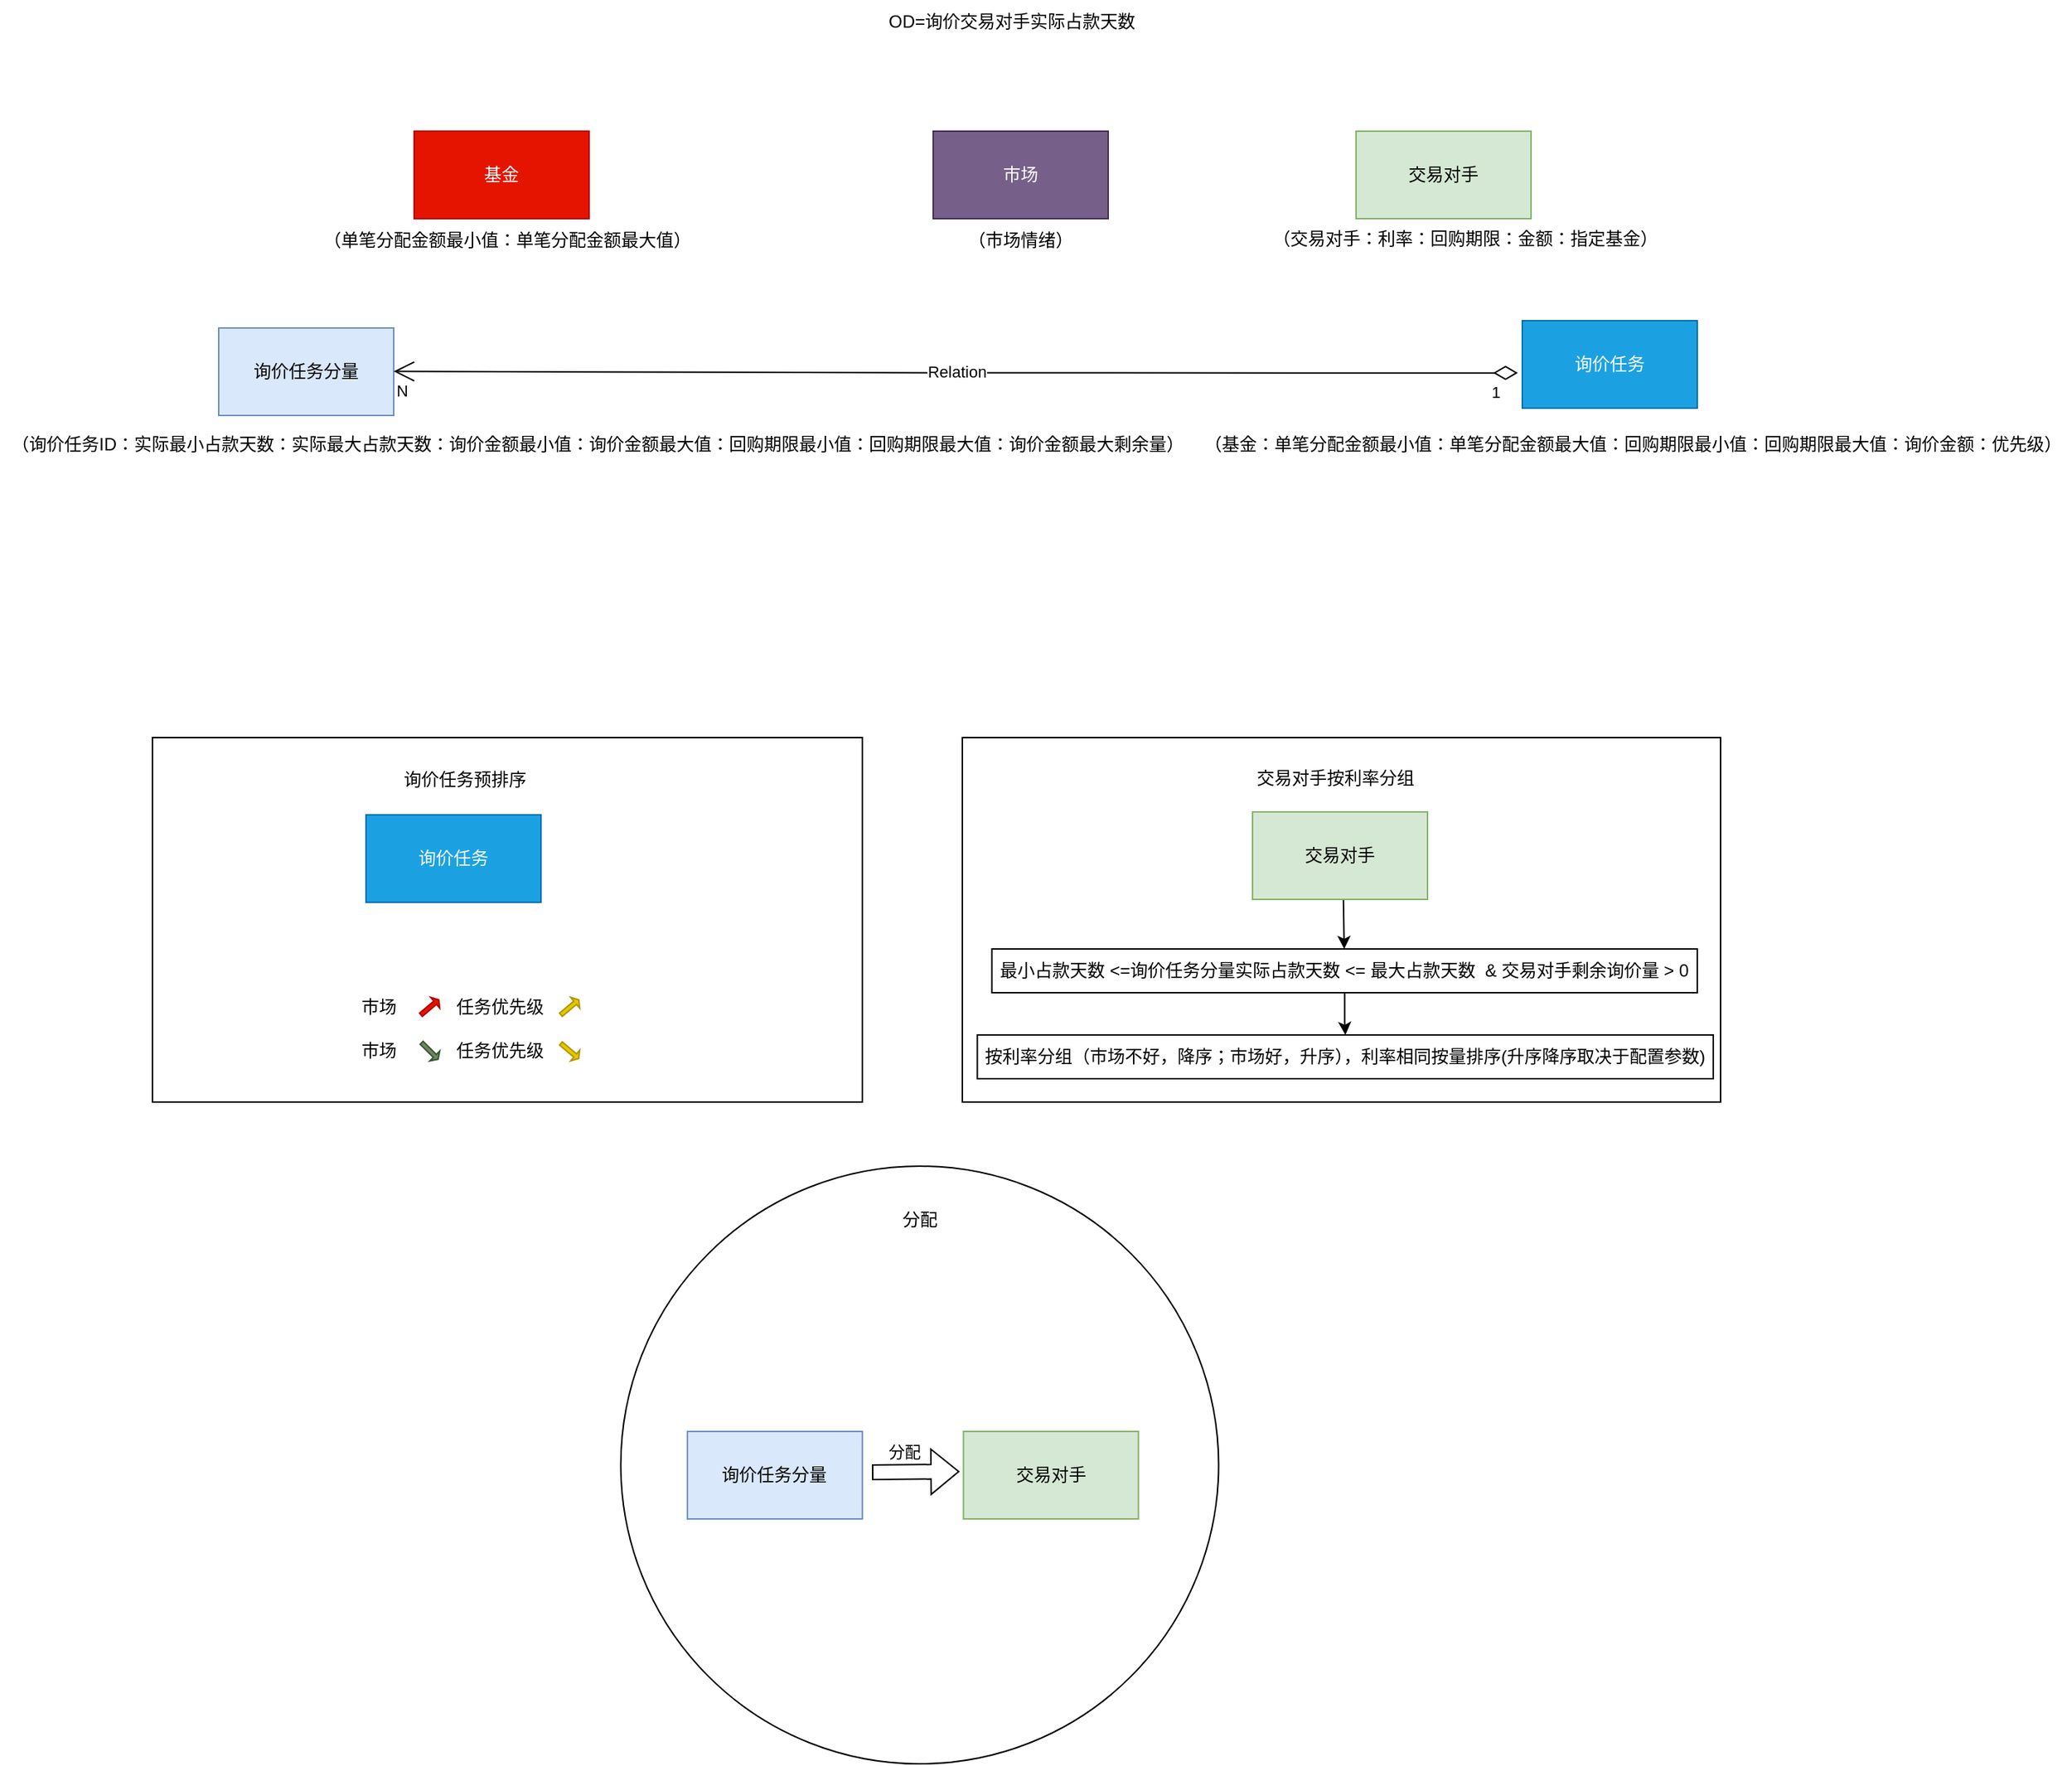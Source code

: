 <mxfile version="22.1.5" type="github">
  <diagram name="第 1 页" id="x_bTeJKKa33n8SwNwRoZ">
    <mxGraphModel dx="3420" dy="1398" grid="1" gridSize="10" guides="1" tooltips="1" connect="1" arrows="1" fold="1" page="1" pageScale="1" pageWidth="827" pageHeight="1169" math="0" shadow="0">
      <root>
        <mxCell id="0" />
        <mxCell id="1" parent="0" />
        <mxCell id="2GEq1PoEQ-k3sV7N7Tw6-13" value="" style="rounded=0;whiteSpace=wrap;html=1;fillColor=none;" vertex="1" parent="1">
          <mxGeometry x="490" y="576" width="520" height="250" as="geometry" />
        </mxCell>
        <mxCell id="2GEq1PoEQ-k3sV7N7Tw6-2" value="" style="rounded=0;whiteSpace=wrap;html=1;fillColor=none;" vertex="1" parent="1">
          <mxGeometry x="-65.41" y="576" width="486.82" height="250" as="geometry" />
        </mxCell>
        <mxCell id="mna81Xxy5MV_5b3Kb8om-2" value="OD=询价交易对手实际占款天数&lt;br&gt;" style="text;html=1;strokeColor=none;fillColor=none;align=center;verticalAlign=middle;whiteSpace=wrap;rounded=0;" parent="1" vertex="1">
          <mxGeometry x="414" y="70" width="220" height="30" as="geometry" />
        </mxCell>
        <mxCell id="mna81Xxy5MV_5b3Kb8om-30" value="基金" style="rounded=0;whiteSpace=wrap;html=1;fillColor=#e51400;fontColor=#ffffff;strokeColor=#B20000;" parent="1" vertex="1">
          <mxGeometry x="114" y="160" width="120" height="60" as="geometry" />
        </mxCell>
        <mxCell id="mna81Xxy5MV_5b3Kb8om-31" value="市场" style="rounded=0;whiteSpace=wrap;html=1;fillColor=#76608a;fontColor=#ffffff;strokeColor=#432D57;" parent="1" vertex="1">
          <mxGeometry x="470" y="160" width="120" height="60" as="geometry" />
        </mxCell>
        <mxCell id="mna81Xxy5MV_5b3Kb8om-32" value="（市场情绪）" style="text;html=1;strokeColor=none;fillColor=none;align=center;verticalAlign=middle;whiteSpace=wrap;rounded=0;" parent="1" vertex="1">
          <mxGeometry x="490" y="220" width="80" height="30" as="geometry" />
        </mxCell>
        <mxCell id="mna81Xxy5MV_5b3Kb8om-35" value="（单笔分配金额最小值：单笔分配金额最大值）" style="text;html=1;strokeColor=none;fillColor=none;align=center;verticalAlign=middle;whiteSpace=wrap;rounded=0;" parent="1" vertex="1">
          <mxGeometry x="10" y="220" width="336" height="30" as="geometry" />
        </mxCell>
        <mxCell id="mna81Xxy5MV_5b3Kb8om-8" value="交易对手" style="rounded=0;whiteSpace=wrap;html=1;fillColor=#d5e8d4;strokeColor=#82b366;" parent="1" vertex="1">
          <mxGeometry x="760" y="160" width="120" height="60" as="geometry" />
        </mxCell>
        <mxCell id="mna81Xxy5MV_5b3Kb8om-26" value="（交易对手：利率：回购期限：金额：指定基金）" style="text;html=1;strokeColor=none;fillColor=none;align=center;verticalAlign=middle;whiteSpace=wrap;rounded=0;" parent="1" vertex="1">
          <mxGeometry x="680" y="219" width="310" height="30" as="geometry" />
        </mxCell>
        <mxCell id="mna81Xxy5MV_5b3Kb8om-7" value="询价任务分量" style="rounded=0;whiteSpace=wrap;html=1;fillColor=#dae8fc;strokeColor=#6c8ebf;" parent="1" vertex="1">
          <mxGeometry x="-20" y="295" width="120" height="60" as="geometry" />
        </mxCell>
        <mxCell id="mna81Xxy5MV_5b3Kb8om-4" value="Relation" style="endArrow=open;html=1;endSize=12;startArrow=diamondThin;startSize=14;startFill=0;edgeStyle=orthogonalEdgeStyle;rounded=0;entryX=1;entryY=0.5;entryDx=0;entryDy=0;exitX=-0.025;exitY=0.597;exitDx=0;exitDy=0;exitPerimeter=0;" parent="1" source="mna81Xxy5MV_5b3Kb8om-3" edge="1">
          <mxGeometry relative="1" as="geometry">
            <mxPoint x="240" y="324.8" as="sourcePoint" />
            <mxPoint x="100" y="324.8" as="targetPoint" />
          </mxGeometry>
        </mxCell>
        <mxCell id="mna81Xxy5MV_5b3Kb8om-5" value="1" style="edgeLabel;resizable=0;html=1;align=left;verticalAlign=top;" parent="mna81Xxy5MV_5b3Kb8om-4" connectable="0" vertex="1">
          <mxGeometry x="-1" relative="1" as="geometry">
            <mxPoint x="-20" as="offset" />
          </mxGeometry>
        </mxCell>
        <mxCell id="mna81Xxy5MV_5b3Kb8om-6" value="N" style="edgeLabel;resizable=0;html=1;align=right;verticalAlign=top;" parent="mna81Xxy5MV_5b3Kb8om-4" connectable="0" vertex="1">
          <mxGeometry x="1" relative="1" as="geometry">
            <mxPoint x="10" as="offset" />
          </mxGeometry>
        </mxCell>
        <mxCell id="mna81Xxy5MV_5b3Kb8om-3" value="询价任务" style="rounded=0;whiteSpace=wrap;html=1;fillColor=#1ba1e2;strokeColor=#006EAF;fontColor=#ffffff;" parent="1" vertex="1">
          <mxGeometry x="874" y="290" width="120" height="60" as="geometry" />
        </mxCell>
        <mxCell id="mna81Xxy5MV_5b3Kb8om-27" value="（基金：单笔分配金额最小值：单笔分配金额最大值：回购期限最小值：回购期限最大值：询价金额：优先级）" style="text;html=1;strokeColor=none;fillColor=none;align=center;verticalAlign=middle;whiteSpace=wrap;rounded=0;" parent="1" vertex="1">
          <mxGeometry x="650" y="360" width="600" height="30" as="geometry" />
        </mxCell>
        <mxCell id="mna81Xxy5MV_5b3Kb8om-29" value="（询价任务ID：实际最小占款天数：实际最大占款天数：询价金额最小值：询价金额最大值：回购期限最小值：回购期限最大值：询价金额最大剩余量）" style="text;html=1;strokeColor=none;fillColor=none;align=center;verticalAlign=middle;whiteSpace=wrap;rounded=0;" parent="1" vertex="1">
          <mxGeometry x="-170" y="360" width="820" height="30" as="geometry" />
        </mxCell>
        <mxCell id="mna81Xxy5MV_5b3Kb8om-46" value="市场" style="text;html=1;strokeColor=none;fillColor=none;align=center;verticalAlign=middle;whiteSpace=wrap;rounded=0;" parent="1" vertex="1">
          <mxGeometry x="60" y="746" width="60" height="30" as="geometry" />
        </mxCell>
        <mxCell id="mna81Xxy5MV_5b3Kb8om-67" value="市场" style="text;html=1;strokeColor=none;fillColor=none;align=center;verticalAlign=middle;whiteSpace=wrap;rounded=0;" parent="1" vertex="1">
          <mxGeometry x="60" y="776" width="60" height="30" as="geometry" />
        </mxCell>
        <mxCell id="mna81Xxy5MV_5b3Kb8om-69" value="任务优先级" style="text;html=1;strokeColor=none;fillColor=none;align=center;verticalAlign=middle;whiteSpace=wrap;rounded=0;" parent="1" vertex="1">
          <mxGeometry x="130" y="776" width="86" height="30" as="geometry" />
        </mxCell>
        <mxCell id="mna81Xxy5MV_5b3Kb8om-60" value="任务优先级" style="text;html=1;strokeColor=none;fillColor=none;align=center;verticalAlign=middle;whiteSpace=wrap;rounded=0;" parent="1" vertex="1">
          <mxGeometry x="130" y="746" width="86" height="30" as="geometry" />
        </mxCell>
        <mxCell id="mna81Xxy5MV_5b3Kb8om-68" value="" style="shape=singleArrow;direction=north;whiteSpace=wrap;html=1;rotation=135;fillColor=#6d8764;fontColor=#ffffff;strokeColor=#3A5431;" parent="1" vertex="1">
          <mxGeometry x="120" y="783" width="9.6" height="16" as="geometry" />
        </mxCell>
        <mxCell id="mna81Xxy5MV_5b3Kb8om-47" value="" style="shape=singleArrow;direction=north;whiteSpace=wrap;html=1;rotation=50;fillColor=#e51400;fontColor=#ffffff;strokeColor=#B20000;" parent="1" vertex="1">
          <mxGeometry x="120" y="753" width="9.6" height="16" as="geometry" />
        </mxCell>
        <mxCell id="mna81Xxy5MV_5b3Kb8om-63" value="" style="shape=singleArrow;direction=north;whiteSpace=wrap;html=1;rotation=50;fillColor=#e3c800;fontColor=#000000;strokeColor=#B09500;" parent="1" vertex="1">
          <mxGeometry x="216" y="753" width="9.6" height="16" as="geometry" />
        </mxCell>
        <mxCell id="mna81Xxy5MV_5b3Kb8om-70" value="" style="shape=singleArrow;direction=north;whiteSpace=wrap;html=1;rotation=130;fillColor=#e3c800;fontColor=#000000;strokeColor=#B09500;" parent="1" vertex="1">
          <mxGeometry x="216" y="783" width="9.6" height="16" as="geometry" />
        </mxCell>
        <mxCell id="2GEq1PoEQ-k3sV7N7Tw6-1" value="询价任务" style="rounded=0;whiteSpace=wrap;html=1;fillColor=#1ba1e2;strokeColor=#006EAF;fontColor=#ffffff;" vertex="1" parent="1">
          <mxGeometry x="81" y="629" width="120" height="60" as="geometry" />
        </mxCell>
        <mxCell id="2GEq1PoEQ-k3sV7N7Tw6-3" value="询价任务预排序" style="text;html=1;strokeColor=none;fillColor=none;align=center;verticalAlign=middle;whiteSpace=wrap;rounded=0;" vertex="1" parent="1">
          <mxGeometry x="100" y="590" width="98" height="30" as="geometry" />
        </mxCell>
        <mxCell id="2GEq1PoEQ-k3sV7N7Tw6-4" value="" style="endArrow=classic;html=1;rounded=0;exitX=0.5;exitY=1;exitDx=0;exitDy=0;" edge="1" parent="1" target="2GEq1PoEQ-k3sV7N7Tw6-5">
          <mxGeometry width="50" height="50" relative="1" as="geometry">
            <mxPoint x="751" y="666" as="sourcePoint" />
            <mxPoint x="751" y="766" as="targetPoint" />
          </mxGeometry>
        </mxCell>
        <mxCell id="2GEq1PoEQ-k3sV7N7Tw6-11" value="" style="edgeStyle=orthogonalEdgeStyle;rounded=0;orthogonalLoop=1;jettySize=auto;html=1;" edge="1" parent="1" source="2GEq1PoEQ-k3sV7N7Tw6-5" target="2GEq1PoEQ-k3sV7N7Tw6-10">
          <mxGeometry relative="1" as="geometry" />
        </mxCell>
        <mxCell id="2GEq1PoEQ-k3sV7N7Tw6-5" value="最小占款天数 &amp;lt;=询价任务分量实际占款天数 &amp;lt;= 最大占款天数&amp;nbsp; &amp;amp; 交易对手剩余询价量 &amp;gt; 0" style="rounded=0;whiteSpace=wrap;html=1;" vertex="1" parent="1">
          <mxGeometry x="510.25" y="721" width="483.75" height="30" as="geometry" />
        </mxCell>
        <mxCell id="2GEq1PoEQ-k3sV7N7Tw6-9" value="交易对手" style="rounded=0;whiteSpace=wrap;html=1;fillColor=#d5e8d4;strokeColor=#82b366;" vertex="1" parent="1">
          <mxGeometry x="689" y="627" width="120" height="60" as="geometry" />
        </mxCell>
        <mxCell id="2GEq1PoEQ-k3sV7N7Tw6-10" value="按利率分组（市场不好，降序；市场好，升序），利率相同按量排序(升序降序取决于配置参数)" style="rounded=0;whiteSpace=wrap;html=1;" vertex="1" parent="1">
          <mxGeometry x="500.25" y="780" width="504.75" height="30" as="geometry" />
        </mxCell>
        <mxCell id="2GEq1PoEQ-k3sV7N7Tw6-14" value="交易对手按利率分组" style="text;html=1;strokeColor=none;fillColor=none;align=center;verticalAlign=middle;whiteSpace=wrap;rounded=0;" vertex="1" parent="1">
          <mxGeometry x="690.6" y="589" width="110" height="30" as="geometry" />
        </mxCell>
        <mxCell id="2GEq1PoEQ-k3sV7N7Tw6-15" value="" style="ellipse;whiteSpace=wrap;html=1;aspect=fixed;" vertex="1" parent="1">
          <mxGeometry x="255.75" y="870" width="410" height="410" as="geometry" />
        </mxCell>
        <mxCell id="2GEq1PoEQ-k3sV7N7Tw6-16" value="分配" style="text;html=1;strokeColor=none;fillColor=none;align=center;verticalAlign=middle;whiteSpace=wrap;rounded=0;" vertex="1" parent="1">
          <mxGeometry x="430.75" y="892" width="60" height="30" as="geometry" />
        </mxCell>
        <mxCell id="2GEq1PoEQ-k3sV7N7Tw6-17" value="询价任务分量" style="rounded=0;whiteSpace=wrap;html=1;fillColor=#dae8fc;strokeColor=#6c8ebf;" vertex="1" parent="1">
          <mxGeometry x="301.41" y="1052" width="120" height="60" as="geometry" />
        </mxCell>
        <mxCell id="2GEq1PoEQ-k3sV7N7Tw6-18" value="交易对手" style="rounded=0;whiteSpace=wrap;html=1;fillColor=#d5e8d4;strokeColor=#82b366;" vertex="1" parent="1">
          <mxGeometry x="490.75" y="1052" width="120" height="60" as="geometry" />
        </mxCell>
        <mxCell id="2GEq1PoEQ-k3sV7N7Tw6-20" value="" style="shape=flexArrow;endArrow=classic;html=1;rounded=0;entryX=0;entryY=0.75;entryDx=0;entryDy=0;" edge="1" parent="1">
          <mxGeometry width="50" height="50" relative="1" as="geometry">
            <mxPoint x="428" y="1080" as="sourcePoint" />
            <mxPoint x="488.0" y="1079.5" as="targetPoint" />
          </mxGeometry>
        </mxCell>
        <mxCell id="2GEq1PoEQ-k3sV7N7Tw6-22" value="分配" style="edgeLabel;html=1;align=center;verticalAlign=middle;resizable=0;points=[];" vertex="1" connectable="0" parent="2GEq1PoEQ-k3sV7N7Tw6-20">
          <mxGeometry x="0.474" y="-3" relative="1" as="geometry">
            <mxPoint x="-22" y="-17" as="offset" />
          </mxGeometry>
        </mxCell>
      </root>
    </mxGraphModel>
  </diagram>
</mxfile>
